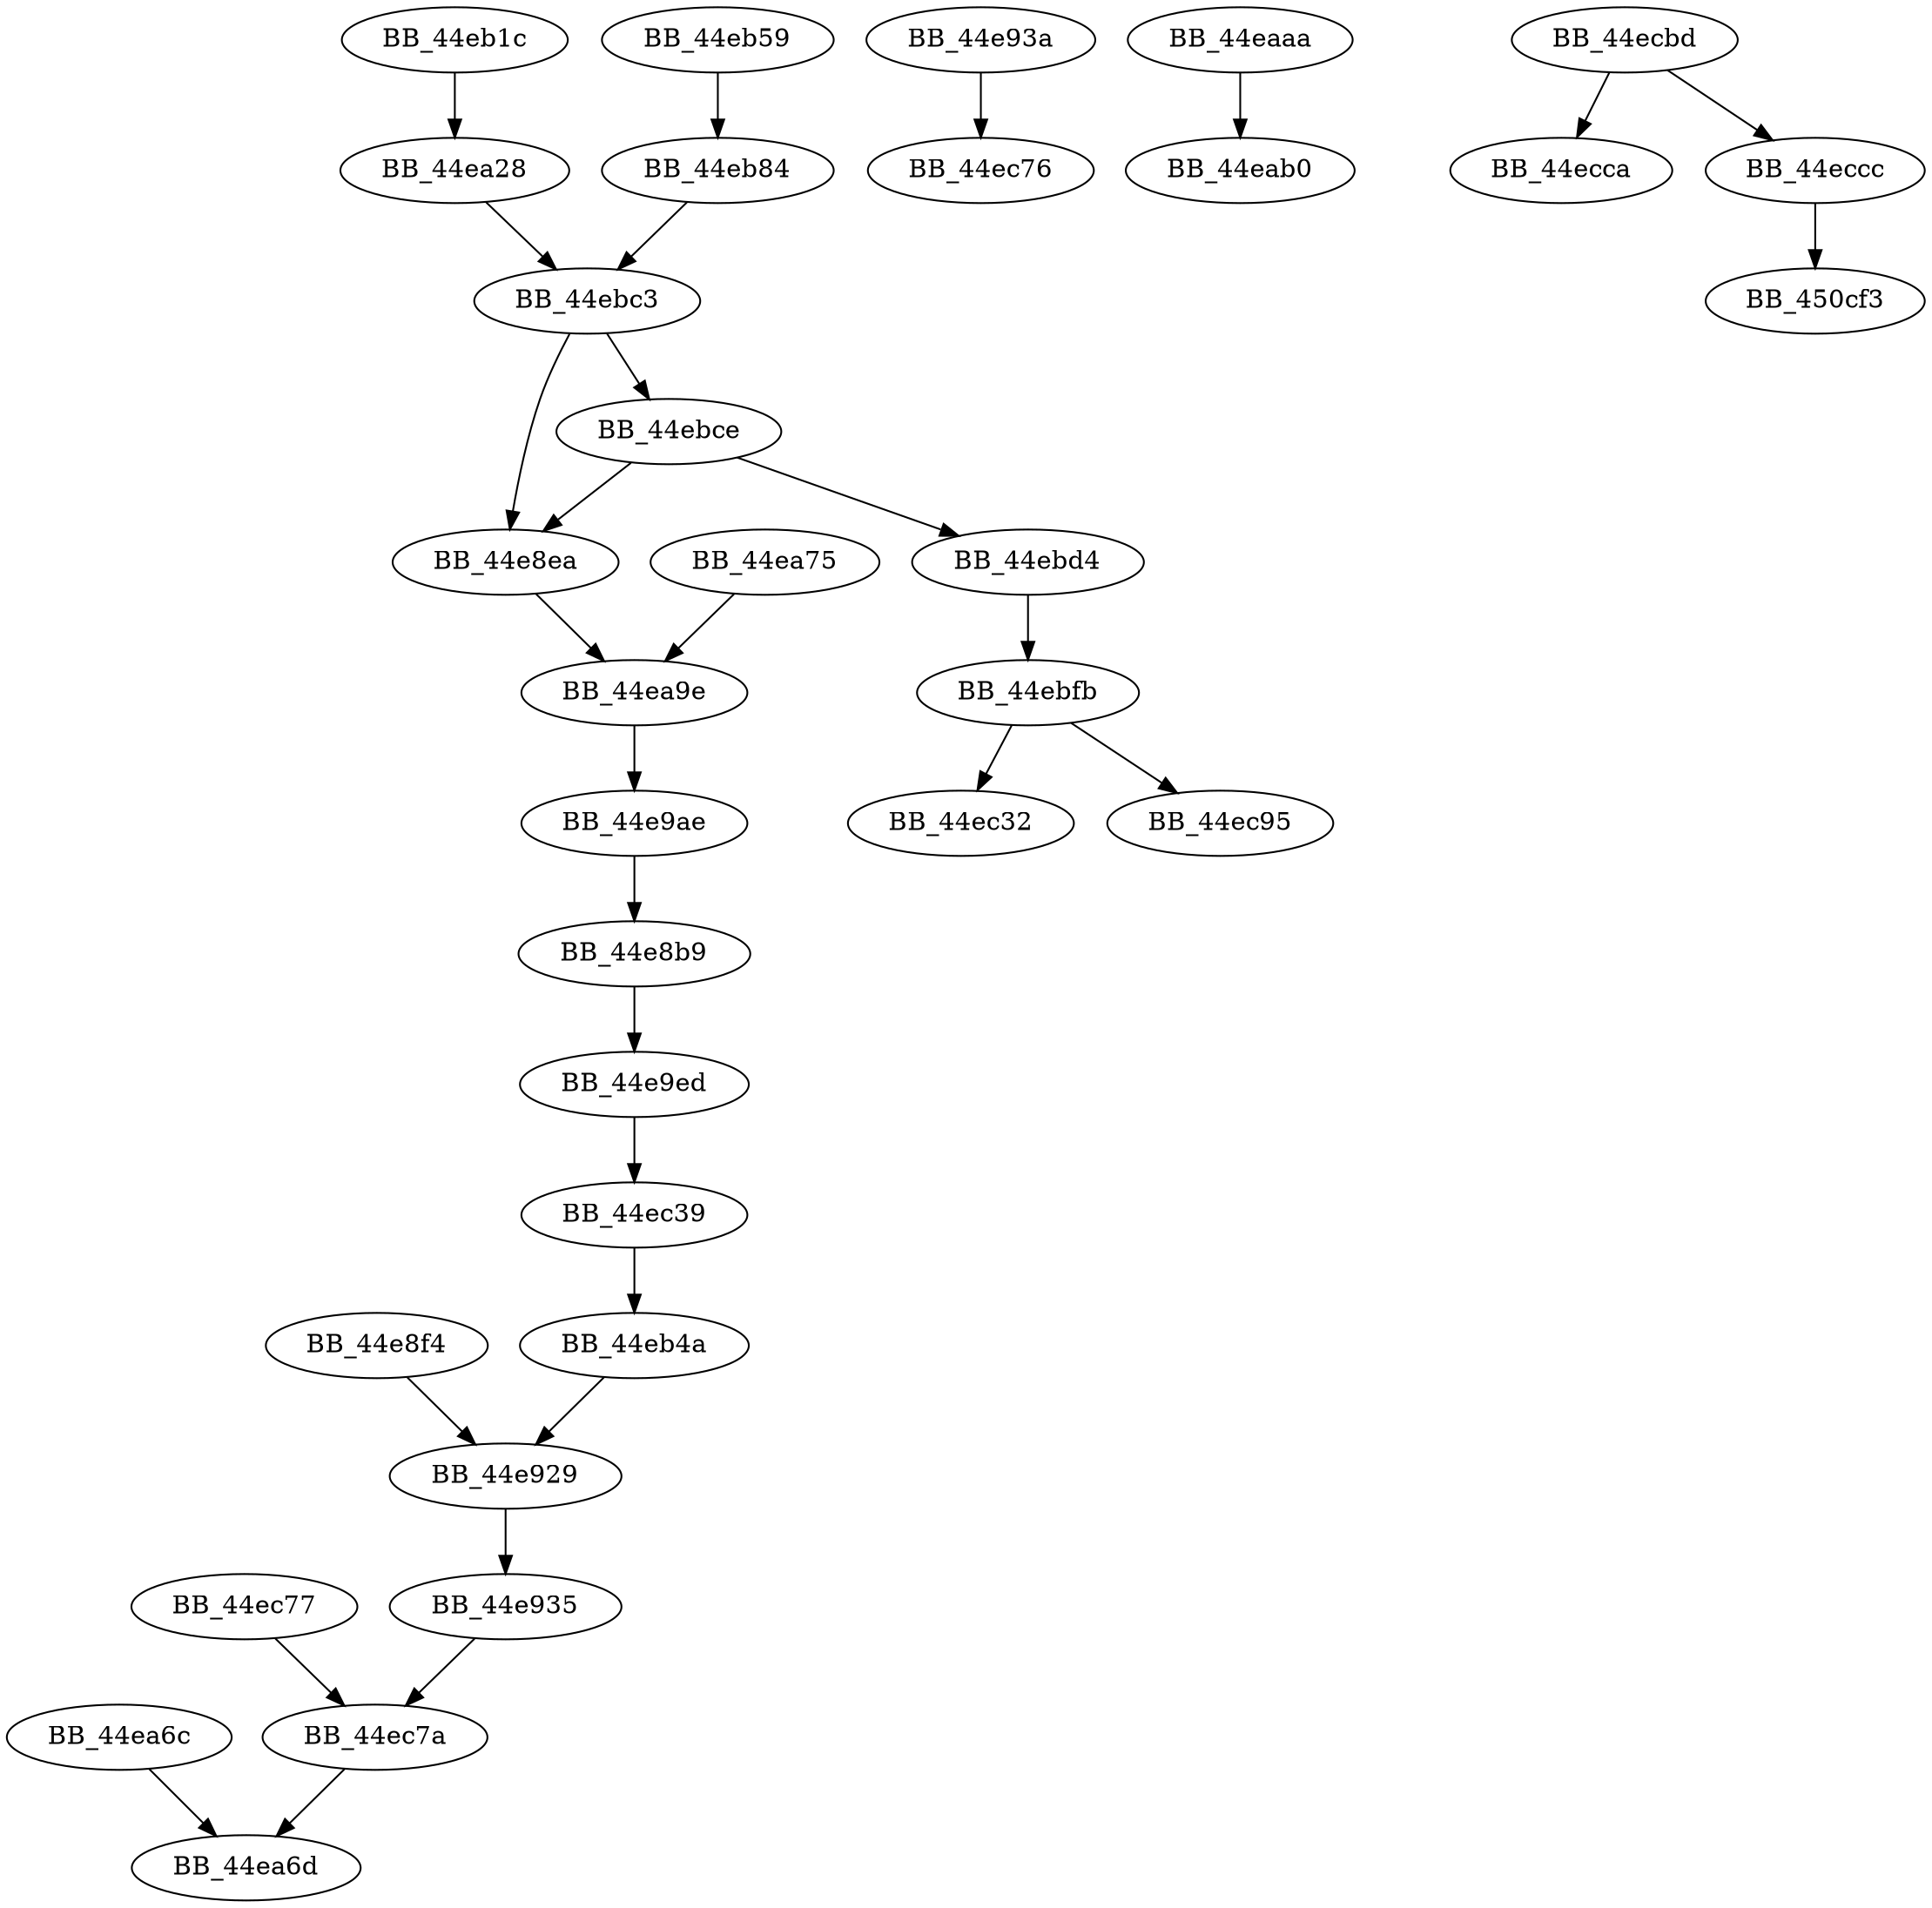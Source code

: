 DiGraph sub_44E8B9{
BB_44e8b9->BB_44e9ed
BB_44e8ea->BB_44ea9e
BB_44e8f4->BB_44e929
BB_44e929->BB_44e935
BB_44e935->BB_44ec7a
BB_44e93a->BB_44ec76
BB_44e9ae->BB_44e8b9
BB_44e9ed->BB_44ec39
BB_44ea28->BB_44ebc3
BB_44ea6c->BB_44ea6d
BB_44ea75->BB_44ea9e
BB_44ea9e->BB_44e9ae
BB_44eaaa->BB_44eab0
BB_44eb1c->BB_44ea28
BB_44eb4a->BB_44e929
BB_44eb59->BB_44eb84
BB_44eb84->BB_44ebc3
BB_44ebc3->BB_44e8ea
BB_44ebc3->BB_44ebce
BB_44ebce->BB_44e8ea
BB_44ebce->BB_44ebd4
BB_44ebd4->BB_44ebfb
BB_44ebfb->BB_44ec32
BB_44ebfb->BB_44ec95
BB_44ec39->BB_44eb4a
BB_44ec77->BB_44ec7a
BB_44ec7a->BB_44ea6d
BB_44ecbd->BB_44ecca
BB_44ecbd->BB_44eccc
BB_44eccc->BB_450cf3
}
